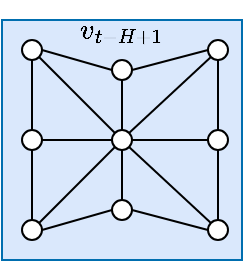 <mxfile version="21.5.2" type="github">
  <diagram name="Page-1" id="5_b7d9A0a-5dteNg3V1-">
    <mxGraphModel dx="683" dy="364" grid="1" gridSize="10" guides="1" tooltips="1" connect="1" arrows="1" fold="1" page="1" pageScale="1" pageWidth="850" pageHeight="1100" math="1" shadow="0">
      <root>
        <mxCell id="0" />
        <mxCell id="1" parent="0" />
        <mxCell id="1Dnu414hQjeTlNVwG29U-2" value="" style="group;fillColor=#60A917;strokeColor=#2D7600;fontColor=#ffffff;fillStyle=auto;gradientDirection=radial;" vertex="1" connectable="0" parent="1">
          <mxGeometry x="260" y="330" width="120" height="120" as="geometry" />
        </mxCell>
        <mxCell id="1Dnu414hQjeTlNVwG29U-3" value="" style="whiteSpace=wrap;html=1;aspect=fixed;fillColor=#DAE8FC;fontColor=#ffffff;strokeColor=#006EAF;" vertex="1" parent="1Dnu414hQjeTlNVwG29U-2">
          <mxGeometry width="120" height="120" as="geometry" />
        </mxCell>
        <mxCell id="1Dnu414hQjeTlNVwG29U-4" value="" style="ellipse;whiteSpace=wrap;html=1;aspect=fixed;" vertex="1" parent="1Dnu414hQjeTlNVwG29U-2">
          <mxGeometry x="10" y="10" width="10" height="10" as="geometry" />
        </mxCell>
        <mxCell id="1Dnu414hQjeTlNVwG29U-5" value="" style="ellipse;whiteSpace=wrap;html=1;aspect=fixed;" vertex="1" parent="1Dnu414hQjeTlNVwG29U-2">
          <mxGeometry x="55" y="20" width="10" height="10" as="geometry" />
        </mxCell>
        <mxCell id="1Dnu414hQjeTlNVwG29U-6" value="" style="ellipse;whiteSpace=wrap;html=1;aspect=fixed;" vertex="1" parent="1Dnu414hQjeTlNVwG29U-2">
          <mxGeometry x="103" y="10" width="10" height="10" as="geometry" />
        </mxCell>
        <mxCell id="1Dnu414hQjeTlNVwG29U-7" value="" style="ellipse;whiteSpace=wrap;html=1;aspect=fixed;" vertex="1" parent="1Dnu414hQjeTlNVwG29U-2">
          <mxGeometry x="55" y="55" width="10" height="10" as="geometry" />
        </mxCell>
        <mxCell id="1Dnu414hQjeTlNVwG29U-8" value="" style="ellipse;whiteSpace=wrap;html=1;aspect=fixed;" vertex="1" parent="1Dnu414hQjeTlNVwG29U-2">
          <mxGeometry x="10" y="55" width="10" height="10" as="geometry" />
        </mxCell>
        <mxCell id="1Dnu414hQjeTlNVwG29U-9" value="" style="ellipse;whiteSpace=wrap;html=1;aspect=fixed;" vertex="1" parent="1Dnu414hQjeTlNVwG29U-2">
          <mxGeometry x="103" y="55" width="10" height="10" as="geometry" />
        </mxCell>
        <mxCell id="1Dnu414hQjeTlNVwG29U-10" value="" style="ellipse;whiteSpace=wrap;html=1;aspect=fixed;" vertex="1" parent="1Dnu414hQjeTlNVwG29U-2">
          <mxGeometry x="55" y="90" width="10" height="10" as="geometry" />
        </mxCell>
        <mxCell id="1Dnu414hQjeTlNVwG29U-11" value="" style="ellipse;whiteSpace=wrap;html=1;aspect=fixed;" vertex="1" parent="1Dnu414hQjeTlNVwG29U-2">
          <mxGeometry x="103" y="100" width="10" height="10" as="geometry" />
        </mxCell>
        <mxCell id="1Dnu414hQjeTlNVwG29U-12" value="" style="ellipse;whiteSpace=wrap;html=1;aspect=fixed;" vertex="1" parent="1Dnu414hQjeTlNVwG29U-2">
          <mxGeometry x="10" y="100" width="10" height="10" as="geometry" />
        </mxCell>
        <mxCell id="1Dnu414hQjeTlNVwG29U-13" value="" style="endArrow=none;html=1;entryX=0;entryY=0.5;entryDx=0;entryDy=0;exitX=1;exitY=0.5;exitDx=0;exitDy=0;" edge="1" parent="1Dnu414hQjeTlNVwG29U-2" source="1Dnu414hQjeTlNVwG29U-4" target="1Dnu414hQjeTlNVwG29U-5">
          <mxGeometry width="50" height="50" relative="1" as="geometry">
            <mxPoint x="40" y="90" as="sourcePoint" />
            <mxPoint x="90" y="40" as="targetPoint" />
          </mxGeometry>
        </mxCell>
        <mxCell id="1Dnu414hQjeTlNVwG29U-14" value="" style="endArrow=none;html=1;entryX=0;entryY=0.5;entryDx=0;entryDy=0;exitX=1;exitY=0.5;exitDx=0;exitDy=0;" edge="1" parent="1Dnu414hQjeTlNVwG29U-2" source="1Dnu414hQjeTlNVwG29U-5" target="1Dnu414hQjeTlNVwG29U-6">
          <mxGeometry width="50" height="50" relative="1" as="geometry">
            <mxPoint x="30" y="25" as="sourcePoint" />
            <mxPoint x="65" y="35" as="targetPoint" />
          </mxGeometry>
        </mxCell>
        <mxCell id="1Dnu414hQjeTlNVwG29U-15" value="" style="endArrow=none;html=1;entryX=0.5;entryY=1;entryDx=0;entryDy=0;exitX=0.5;exitY=0;exitDx=0;exitDy=0;" edge="1" parent="1Dnu414hQjeTlNVwG29U-2" source="1Dnu414hQjeTlNVwG29U-9" target="1Dnu414hQjeTlNVwG29U-6">
          <mxGeometry width="50" height="50" relative="1" as="geometry">
            <mxPoint x="75" y="35" as="sourcePoint" />
            <mxPoint x="113" y="25" as="targetPoint" />
          </mxGeometry>
        </mxCell>
        <mxCell id="1Dnu414hQjeTlNVwG29U-16" value="" style="endArrow=none;html=1;entryX=0.5;entryY=1;entryDx=0;entryDy=0;exitX=0.5;exitY=0;exitDx=0;exitDy=0;" edge="1" parent="1Dnu414hQjeTlNVwG29U-2" source="1Dnu414hQjeTlNVwG29U-11" target="1Dnu414hQjeTlNVwG29U-9">
          <mxGeometry width="50" height="50" relative="1" as="geometry">
            <mxPoint x="118" y="65" as="sourcePoint" />
            <mxPoint x="118" y="30" as="targetPoint" />
          </mxGeometry>
        </mxCell>
        <mxCell id="1Dnu414hQjeTlNVwG29U-17" value="" style="endArrow=none;html=1;entryX=1;entryY=0.5;entryDx=0;entryDy=0;exitX=0;exitY=0.5;exitDx=0;exitDy=0;" edge="1" parent="1Dnu414hQjeTlNVwG29U-2" source="1Dnu414hQjeTlNVwG29U-9" target="1Dnu414hQjeTlNVwG29U-7">
          <mxGeometry width="50" height="50" relative="1" as="geometry">
            <mxPoint x="128" y="75" as="sourcePoint" />
            <mxPoint x="128" y="40" as="targetPoint" />
          </mxGeometry>
        </mxCell>
        <mxCell id="1Dnu414hQjeTlNVwG29U-18" value="" style="endArrow=none;html=1;entryX=1;entryY=0.5;entryDx=0;entryDy=0;exitX=0;exitY=0.5;exitDx=0;exitDy=0;" edge="1" parent="1Dnu414hQjeTlNVwG29U-2" source="1Dnu414hQjeTlNVwG29U-11" target="1Dnu414hQjeTlNVwG29U-10">
          <mxGeometry width="50" height="50" relative="1" as="geometry">
            <mxPoint x="138" y="85" as="sourcePoint" />
            <mxPoint x="138" y="50" as="targetPoint" />
          </mxGeometry>
        </mxCell>
        <mxCell id="1Dnu414hQjeTlNVwG29U-19" value="" style="endArrow=none;html=1;entryX=1;entryY=0.5;entryDx=0;entryDy=0;exitX=0;exitY=0.5;exitDx=0;exitDy=0;" edge="1" parent="1Dnu414hQjeTlNVwG29U-2" source="1Dnu414hQjeTlNVwG29U-10" target="1Dnu414hQjeTlNVwG29U-12">
          <mxGeometry width="50" height="50" relative="1" as="geometry">
            <mxPoint x="148" y="95" as="sourcePoint" />
            <mxPoint x="148" y="60" as="targetPoint" />
          </mxGeometry>
        </mxCell>
        <mxCell id="1Dnu414hQjeTlNVwG29U-20" value="" style="endArrow=none;html=1;entryX=1;entryY=0.5;entryDx=0;entryDy=0;exitX=0;exitY=0.5;exitDx=0;exitDy=0;" edge="1" parent="1Dnu414hQjeTlNVwG29U-2" source="1Dnu414hQjeTlNVwG29U-7" target="1Dnu414hQjeTlNVwG29U-8">
          <mxGeometry width="50" height="50" relative="1" as="geometry">
            <mxPoint x="158" y="105" as="sourcePoint" />
            <mxPoint x="158" y="70" as="targetPoint" />
          </mxGeometry>
        </mxCell>
        <mxCell id="1Dnu414hQjeTlNVwG29U-21" value="" style="endArrow=none;html=1;entryX=0.5;entryY=1;entryDx=0;entryDy=0;exitX=0.5;exitY=0;exitDx=0;exitDy=0;" edge="1" parent="1Dnu414hQjeTlNVwG29U-2" source="1Dnu414hQjeTlNVwG29U-8" target="1Dnu414hQjeTlNVwG29U-4">
          <mxGeometry width="50" height="50" relative="1" as="geometry">
            <mxPoint x="168" y="115" as="sourcePoint" />
            <mxPoint x="168" y="80" as="targetPoint" />
          </mxGeometry>
        </mxCell>
        <mxCell id="1Dnu414hQjeTlNVwG29U-22" value="" style="endArrow=none;html=1;entryX=0.5;entryY=1;entryDx=0;entryDy=0;exitX=0.5;exitY=0;exitDx=0;exitDy=0;" edge="1" parent="1Dnu414hQjeTlNVwG29U-2" source="1Dnu414hQjeTlNVwG29U-12" target="1Dnu414hQjeTlNVwG29U-8">
          <mxGeometry width="50" height="50" relative="1" as="geometry">
            <mxPoint x="178" y="125" as="sourcePoint" />
            <mxPoint x="178" y="90" as="targetPoint" />
          </mxGeometry>
        </mxCell>
        <mxCell id="1Dnu414hQjeTlNVwG29U-23" value="" style="endArrow=none;html=1;entryX=1;entryY=1;entryDx=0;entryDy=0;exitX=0;exitY=0;exitDx=0;exitDy=0;" edge="1" parent="1Dnu414hQjeTlNVwG29U-2" source="1Dnu414hQjeTlNVwG29U-7" target="1Dnu414hQjeTlNVwG29U-4">
          <mxGeometry width="50" height="50" relative="1" as="geometry">
            <mxPoint x="188" y="135" as="sourcePoint" />
            <mxPoint x="188" y="100" as="targetPoint" />
          </mxGeometry>
        </mxCell>
        <mxCell id="1Dnu414hQjeTlNVwG29U-24" value="" style="endArrow=none;html=1;entryX=0.5;entryY=1;entryDx=0;entryDy=0;exitX=0.5;exitY=0;exitDx=0;exitDy=0;" edge="1" parent="1Dnu414hQjeTlNVwG29U-2" source="1Dnu414hQjeTlNVwG29U-7" target="1Dnu414hQjeTlNVwG29U-5">
          <mxGeometry width="50" height="50" relative="1" as="geometry">
            <mxPoint x="198" y="145" as="sourcePoint" />
            <mxPoint x="198" y="110" as="targetPoint" />
          </mxGeometry>
        </mxCell>
        <mxCell id="1Dnu414hQjeTlNVwG29U-25" value="" style="endArrow=none;html=1;entryX=0;entryY=1;entryDx=0;entryDy=0;exitX=1;exitY=0;exitDx=0;exitDy=0;" edge="1" parent="1Dnu414hQjeTlNVwG29U-2" source="1Dnu414hQjeTlNVwG29U-7" target="1Dnu414hQjeTlNVwG29U-6">
          <mxGeometry width="50" height="50" relative="1" as="geometry">
            <mxPoint x="208" y="155" as="sourcePoint" />
            <mxPoint x="208" y="120" as="targetPoint" />
          </mxGeometry>
        </mxCell>
        <mxCell id="1Dnu414hQjeTlNVwG29U-26" value="" style="endArrow=none;html=1;entryX=1;entryY=1;entryDx=0;entryDy=0;exitX=0;exitY=0;exitDx=0;exitDy=0;" edge="1" parent="1Dnu414hQjeTlNVwG29U-2" source="1Dnu414hQjeTlNVwG29U-11" target="1Dnu414hQjeTlNVwG29U-7">
          <mxGeometry width="50" height="50" relative="1" as="geometry">
            <mxPoint x="218" y="165" as="sourcePoint" />
            <mxPoint x="218" y="130" as="targetPoint" />
          </mxGeometry>
        </mxCell>
        <mxCell id="1Dnu414hQjeTlNVwG29U-27" value="" style="endArrow=none;html=1;entryX=0.5;entryY=1;entryDx=0;entryDy=0;exitX=0.5;exitY=0;exitDx=0;exitDy=0;" edge="1" parent="1Dnu414hQjeTlNVwG29U-2" source="1Dnu414hQjeTlNVwG29U-10" target="1Dnu414hQjeTlNVwG29U-7">
          <mxGeometry width="50" height="50" relative="1" as="geometry">
            <mxPoint x="228" y="175" as="sourcePoint" />
            <mxPoint x="228" y="140" as="targetPoint" />
          </mxGeometry>
        </mxCell>
        <mxCell id="1Dnu414hQjeTlNVwG29U-28" value="" style="endArrow=none;html=1;entryX=0;entryY=1;entryDx=0;entryDy=0;exitX=1;exitY=0;exitDx=0;exitDy=0;" edge="1" parent="1Dnu414hQjeTlNVwG29U-2" source="1Dnu414hQjeTlNVwG29U-12" target="1Dnu414hQjeTlNVwG29U-7">
          <mxGeometry width="50" height="50" relative="1" as="geometry">
            <mxPoint x="238" y="185" as="sourcePoint" />
            <mxPoint x="238" y="150" as="targetPoint" />
          </mxGeometry>
        </mxCell>
        <mxCell id="1Dnu414hQjeTlNVwG29U-29" value="&lt;div&gt;$$v_{t-H+1}$$&lt;/div&gt;" style="text;strokeColor=none;align=center;fillColor=none;html=1;verticalAlign=middle;whiteSpace=wrap;rounded=0;" vertex="1" parent="1Dnu414hQjeTlNVwG29U-2">
          <mxGeometry x="30" y="-10" width="60" height="30" as="geometry" />
        </mxCell>
      </root>
    </mxGraphModel>
  </diagram>
</mxfile>
